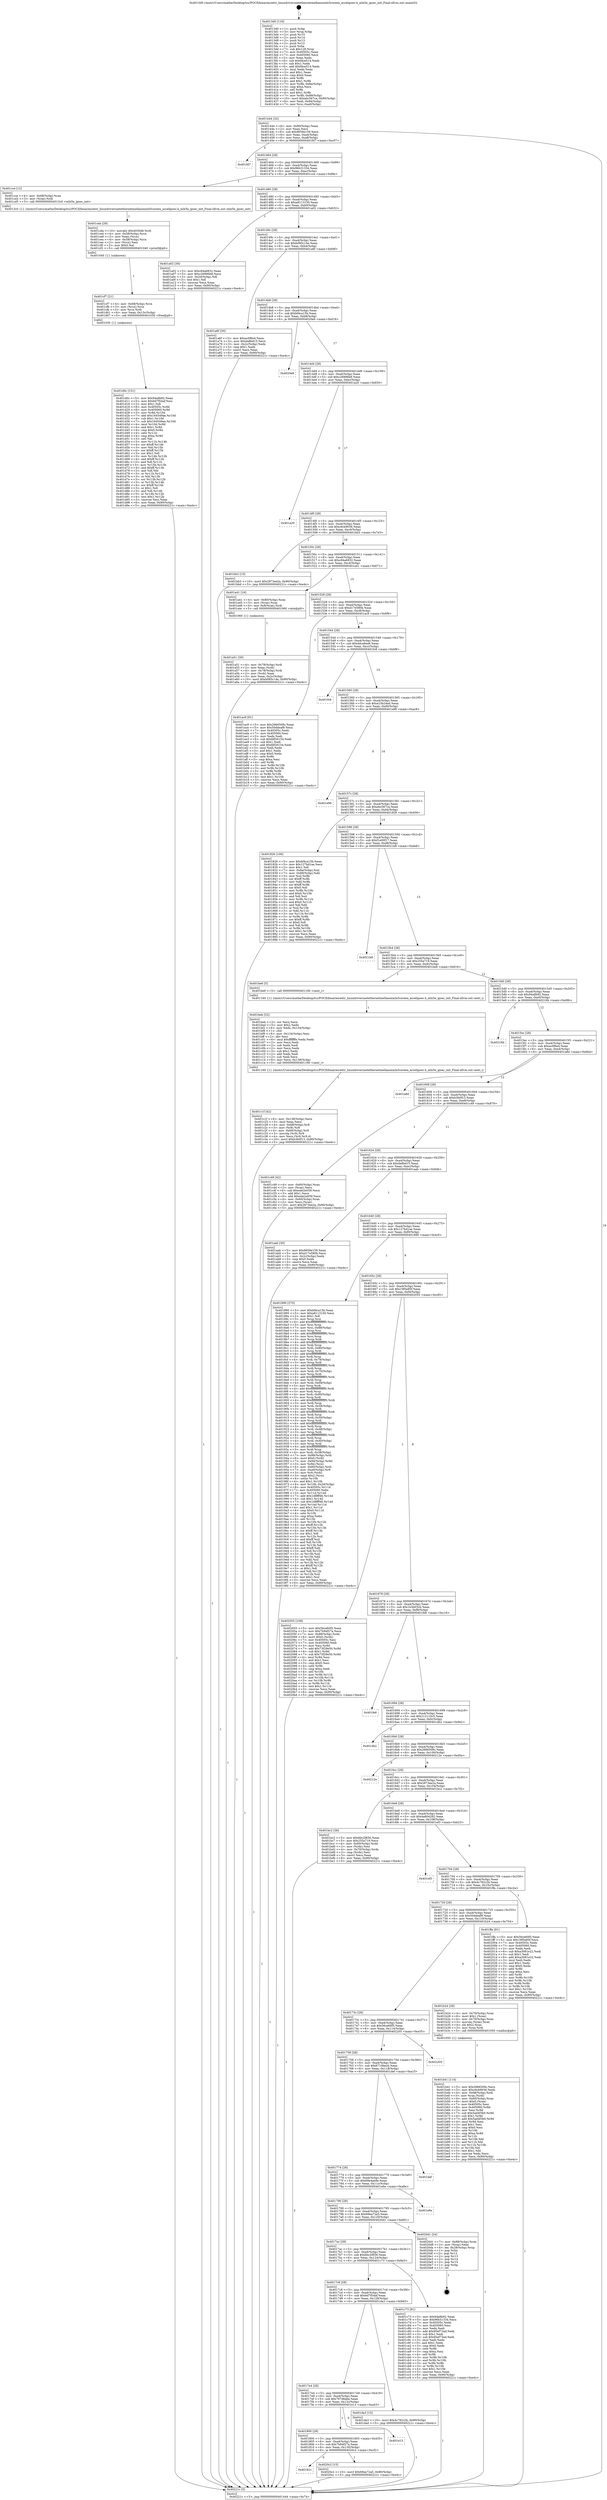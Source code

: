 digraph "0x4013d0" {
  label = "0x4013d0 (/mnt/c/Users/mathe/Desktop/tcc/POCII/binaries/extr_linuxdriversnetethernetmellanoxmlx5coreen_accelipsec.h_mlx5e_ipsec_init_Final-ollvm.out::main(0))"
  labelloc = "t"
  node[shape=record]

  Entry [label="",width=0.3,height=0.3,shape=circle,fillcolor=black,style=filled]
  "0x401444" [label="{
     0x401444 [32]\l
     | [instrs]\l
     &nbsp;&nbsp;0x401444 \<+6\>: mov -0x90(%rbp),%eax\l
     &nbsp;&nbsp;0x40144a \<+2\>: mov %eax,%ecx\l
     &nbsp;&nbsp;0x40144c \<+6\>: sub $0x9658e159,%ecx\l
     &nbsp;&nbsp;0x401452 \<+6\>: mov %eax,-0xa4(%rbp)\l
     &nbsp;&nbsp;0x401458 \<+6\>: mov %ecx,-0xa8(%rbp)\l
     &nbsp;&nbsp;0x40145e \<+6\>: je 0000000000401fd7 \<main+0xc07\>\l
  }"]
  "0x401fd7" [label="{
     0x401fd7\l
  }", style=dashed]
  "0x401464" [label="{
     0x401464 [28]\l
     | [instrs]\l
     &nbsp;&nbsp;0x401464 \<+5\>: jmp 0000000000401469 \<main+0x99\>\l
     &nbsp;&nbsp;0x401469 \<+6\>: mov -0xa4(%rbp),%eax\l
     &nbsp;&nbsp;0x40146f \<+5\>: sub $0x96b31334,%eax\l
     &nbsp;&nbsp;0x401474 \<+6\>: mov %eax,-0xac(%rbp)\l
     &nbsp;&nbsp;0x40147a \<+6\>: je 0000000000401cce \<main+0x8fe\>\l
  }"]
  Exit [label="",width=0.3,height=0.3,shape=circle,fillcolor=black,style=filled,peripheries=2]
  "0x401cce" [label="{
     0x401cce [12]\l
     | [instrs]\l
     &nbsp;&nbsp;0x401cce \<+4\>: mov -0x68(%rbp),%rax\l
     &nbsp;&nbsp;0x401cd2 \<+3\>: mov (%rax),%rdi\l
     &nbsp;&nbsp;0x401cd5 \<+5\>: call 00000000004013c0 \<mlx5e_ipsec_init\>\l
     | [calls]\l
     &nbsp;&nbsp;0x4013c0 \{1\} (/mnt/c/Users/mathe/Desktop/tcc/POCII/binaries/extr_linuxdriversnetethernetmellanoxmlx5coreen_accelipsec.h_mlx5e_ipsec_init_Final-ollvm.out::mlx5e_ipsec_init)\l
  }"]
  "0x401480" [label="{
     0x401480 [28]\l
     | [instrs]\l
     &nbsp;&nbsp;0x401480 \<+5\>: jmp 0000000000401485 \<main+0xb5\>\l
     &nbsp;&nbsp;0x401485 \<+6\>: mov -0xa4(%rbp),%eax\l
     &nbsp;&nbsp;0x40148b \<+5\>: sub $0xa8113150,%eax\l
     &nbsp;&nbsp;0x401490 \<+6\>: mov %eax,-0xb0(%rbp)\l
     &nbsp;&nbsp;0x401496 \<+6\>: je 0000000000401a02 \<main+0x632\>\l
  }"]
  "0x40181c" [label="{
     0x40181c\l
  }", style=dashed]
  "0x401a02" [label="{
     0x401a02 [30]\l
     | [instrs]\l
     &nbsp;&nbsp;0x401a02 \<+5\>: mov $0xc84a6832,%eax\l
     &nbsp;&nbsp;0x401a07 \<+5\>: mov $0xc26896b8,%ecx\l
     &nbsp;&nbsp;0x401a0c \<+3\>: mov -0x2d(%rbp),%dl\l
     &nbsp;&nbsp;0x401a0f \<+3\>: test $0x1,%dl\l
     &nbsp;&nbsp;0x401a12 \<+3\>: cmovne %ecx,%eax\l
     &nbsp;&nbsp;0x401a15 \<+6\>: mov %eax,-0x90(%rbp)\l
     &nbsp;&nbsp;0x401a1b \<+5\>: jmp 000000000040221c \<main+0xe4c\>\l
  }"]
  "0x40149c" [label="{
     0x40149c [28]\l
     | [instrs]\l
     &nbsp;&nbsp;0x40149c \<+5\>: jmp 00000000004014a1 \<main+0xd1\>\l
     &nbsp;&nbsp;0x4014a1 \<+6\>: mov -0xa4(%rbp),%eax\l
     &nbsp;&nbsp;0x4014a7 \<+5\>: sub $0xb085c14e,%eax\l
     &nbsp;&nbsp;0x4014ac \<+6\>: mov %eax,-0xb4(%rbp)\l
     &nbsp;&nbsp;0x4014b2 \<+6\>: je 0000000000401a6f \<main+0x69f\>\l
  }"]
  "0x4020c2" [label="{
     0x4020c2 [15]\l
     | [instrs]\l
     &nbsp;&nbsp;0x4020c2 \<+10\>: movl $0x69ea72a5,-0x90(%rbp)\l
     &nbsp;&nbsp;0x4020cc \<+5\>: jmp 000000000040221c \<main+0xe4c\>\l
  }"]
  "0x401a6f" [label="{
     0x401a6f [30]\l
     | [instrs]\l
     &nbsp;&nbsp;0x401a6f \<+5\>: mov $0xac0f6e4,%eax\l
     &nbsp;&nbsp;0x401a74 \<+5\>: mov $0xda8bd15,%ecx\l
     &nbsp;&nbsp;0x401a79 \<+3\>: mov -0x2c(%rbp),%edx\l
     &nbsp;&nbsp;0x401a7c \<+3\>: cmp $0x1,%edx\l
     &nbsp;&nbsp;0x401a7f \<+3\>: cmovl %ecx,%eax\l
     &nbsp;&nbsp;0x401a82 \<+6\>: mov %eax,-0x90(%rbp)\l
     &nbsp;&nbsp;0x401a88 \<+5\>: jmp 000000000040221c \<main+0xe4c\>\l
  }"]
  "0x4014b8" [label="{
     0x4014b8 [28]\l
     | [instrs]\l
     &nbsp;&nbsp;0x4014b8 \<+5\>: jmp 00000000004014bd \<main+0xed\>\l
     &nbsp;&nbsp;0x4014bd \<+6\>: mov -0xa4(%rbp),%eax\l
     &nbsp;&nbsp;0x4014c3 \<+5\>: sub $0xbf4ca15b,%eax\l
     &nbsp;&nbsp;0x4014c8 \<+6\>: mov %eax,-0xb8(%rbp)\l
     &nbsp;&nbsp;0x4014ce \<+6\>: je 00000000004020e9 \<main+0xd19\>\l
  }"]
  "0x401800" [label="{
     0x401800 [28]\l
     | [instrs]\l
     &nbsp;&nbsp;0x401800 \<+5\>: jmp 0000000000401805 \<main+0x435\>\l
     &nbsp;&nbsp;0x401805 \<+6\>: mov -0xa4(%rbp),%eax\l
     &nbsp;&nbsp;0x40180b \<+5\>: sub $0x7b94f27a,%eax\l
     &nbsp;&nbsp;0x401810 \<+6\>: mov %eax,-0x130(%rbp)\l
     &nbsp;&nbsp;0x401816 \<+6\>: je 00000000004020c2 \<main+0xcf2\>\l
  }"]
  "0x4020e9" [label="{
     0x4020e9\l
  }", style=dashed]
  "0x4014d4" [label="{
     0x4014d4 [28]\l
     | [instrs]\l
     &nbsp;&nbsp;0x4014d4 \<+5\>: jmp 00000000004014d9 \<main+0x109\>\l
     &nbsp;&nbsp;0x4014d9 \<+6\>: mov -0xa4(%rbp),%eax\l
     &nbsp;&nbsp;0x4014df \<+5\>: sub $0xc26896b8,%eax\l
     &nbsp;&nbsp;0x4014e4 \<+6\>: mov %eax,-0xbc(%rbp)\l
     &nbsp;&nbsp;0x4014ea \<+6\>: je 0000000000401a20 \<main+0x650\>\l
  }"]
  "0x401e13" [label="{
     0x401e13\l
  }", style=dashed]
  "0x401a20" [label="{
     0x401a20\l
  }", style=dashed]
  "0x4014f0" [label="{
     0x4014f0 [28]\l
     | [instrs]\l
     &nbsp;&nbsp;0x4014f0 \<+5\>: jmp 00000000004014f5 \<main+0x125\>\l
     &nbsp;&nbsp;0x4014f5 \<+6\>: mov -0xa4(%rbp),%eax\l
     &nbsp;&nbsp;0x4014fb \<+5\>: sub $0xc6cb9036,%eax\l
     &nbsp;&nbsp;0x401500 \<+6\>: mov %eax,-0xc0(%rbp)\l
     &nbsp;&nbsp;0x401506 \<+6\>: je 0000000000401bb3 \<main+0x7e3\>\l
  }"]
  "0x4017e4" [label="{
     0x4017e4 [28]\l
     | [instrs]\l
     &nbsp;&nbsp;0x4017e4 \<+5\>: jmp 00000000004017e9 \<main+0x419\>\l
     &nbsp;&nbsp;0x4017e9 \<+6\>: mov -0xa4(%rbp),%eax\l
     &nbsp;&nbsp;0x4017ef \<+5\>: sub $0x797d6abe,%eax\l
     &nbsp;&nbsp;0x4017f4 \<+6\>: mov %eax,-0x12c(%rbp)\l
     &nbsp;&nbsp;0x4017fa \<+6\>: je 0000000000401e13 \<main+0xa43\>\l
  }"]
  "0x401bb3" [label="{
     0x401bb3 [15]\l
     | [instrs]\l
     &nbsp;&nbsp;0x401bb3 \<+10\>: movl $0x2873ee2a,-0x90(%rbp)\l
     &nbsp;&nbsp;0x401bbd \<+5\>: jmp 000000000040221c \<main+0xe4c\>\l
  }"]
  "0x40150c" [label="{
     0x40150c [28]\l
     | [instrs]\l
     &nbsp;&nbsp;0x40150c \<+5\>: jmp 0000000000401511 \<main+0x141\>\l
     &nbsp;&nbsp;0x401511 \<+6\>: mov -0xa4(%rbp),%eax\l
     &nbsp;&nbsp;0x401517 \<+5\>: sub $0xc84a6832,%eax\l
     &nbsp;&nbsp;0x40151c \<+6\>: mov %eax,-0xc4(%rbp)\l
     &nbsp;&nbsp;0x401522 \<+6\>: je 0000000000401a41 \<main+0x671\>\l
  }"]
  "0x401da3" [label="{
     0x401da3 [15]\l
     | [instrs]\l
     &nbsp;&nbsp;0x401da3 \<+10\>: movl $0x4c782c2b,-0x90(%rbp)\l
     &nbsp;&nbsp;0x401dad \<+5\>: jmp 000000000040221c \<main+0xe4c\>\l
  }"]
  "0x401a41" [label="{
     0x401a41 [16]\l
     | [instrs]\l
     &nbsp;&nbsp;0x401a41 \<+4\>: mov -0x80(%rbp),%rax\l
     &nbsp;&nbsp;0x401a45 \<+3\>: mov (%rax),%rax\l
     &nbsp;&nbsp;0x401a48 \<+4\>: mov 0x8(%rax),%rdi\l
     &nbsp;&nbsp;0x401a4c \<+5\>: call 0000000000401060 \<atoi@plt\>\l
     | [calls]\l
     &nbsp;&nbsp;0x401060 \{1\} (unknown)\l
  }"]
  "0x401528" [label="{
     0x401528 [28]\l
     | [instrs]\l
     &nbsp;&nbsp;0x401528 \<+5\>: jmp 000000000040152d \<main+0x15d\>\l
     &nbsp;&nbsp;0x40152d \<+6\>: mov -0xa4(%rbp),%eax\l
     &nbsp;&nbsp;0x401533 \<+5\>: sub $0xd17e580b,%eax\l
     &nbsp;&nbsp;0x401538 \<+6\>: mov %eax,-0xc8(%rbp)\l
     &nbsp;&nbsp;0x40153e \<+6\>: je 0000000000401ac9 \<main+0x6f9\>\l
  }"]
  "0x401d0c" [label="{
     0x401d0c [151]\l
     | [instrs]\l
     &nbsp;&nbsp;0x401d0c \<+5\>: mov $0x94a8b92,%eax\l
     &nbsp;&nbsp;0x401d11 \<+5\>: mov $0x6d7f54af,%esi\l
     &nbsp;&nbsp;0x401d16 \<+2\>: mov $0x1,%dl\l
     &nbsp;&nbsp;0x401d18 \<+8\>: mov 0x40505c,%r8d\l
     &nbsp;&nbsp;0x401d20 \<+8\>: mov 0x405060,%r9d\l
     &nbsp;&nbsp;0x401d28 \<+3\>: mov %r8d,%r10d\l
     &nbsp;&nbsp;0x401d2b \<+7\>: add $0x164549ae,%r10d\l
     &nbsp;&nbsp;0x401d32 \<+4\>: sub $0x1,%r10d\l
     &nbsp;&nbsp;0x401d36 \<+7\>: sub $0x164549ae,%r10d\l
     &nbsp;&nbsp;0x401d3d \<+4\>: imul %r10d,%r8d\l
     &nbsp;&nbsp;0x401d41 \<+4\>: and $0x1,%r8d\l
     &nbsp;&nbsp;0x401d45 \<+4\>: cmp $0x0,%r8d\l
     &nbsp;&nbsp;0x401d49 \<+4\>: sete %r11b\l
     &nbsp;&nbsp;0x401d4d \<+4\>: cmp $0xa,%r9d\l
     &nbsp;&nbsp;0x401d51 \<+3\>: setl %bl\l
     &nbsp;&nbsp;0x401d54 \<+3\>: mov %r11b,%r14b\l
     &nbsp;&nbsp;0x401d57 \<+4\>: xor $0xff,%r14b\l
     &nbsp;&nbsp;0x401d5b \<+3\>: mov %bl,%r15b\l
     &nbsp;&nbsp;0x401d5e \<+4\>: xor $0xff,%r15b\l
     &nbsp;&nbsp;0x401d62 \<+3\>: xor $0x1,%dl\l
     &nbsp;&nbsp;0x401d65 \<+3\>: mov %r14b,%r12b\l
     &nbsp;&nbsp;0x401d68 \<+4\>: and $0xff,%r12b\l
     &nbsp;&nbsp;0x401d6c \<+3\>: and %dl,%r11b\l
     &nbsp;&nbsp;0x401d6f \<+3\>: mov %r15b,%r13b\l
     &nbsp;&nbsp;0x401d72 \<+4\>: and $0xff,%r13b\l
     &nbsp;&nbsp;0x401d76 \<+2\>: and %dl,%bl\l
     &nbsp;&nbsp;0x401d78 \<+3\>: or %r11b,%r12b\l
     &nbsp;&nbsp;0x401d7b \<+3\>: or %bl,%r13b\l
     &nbsp;&nbsp;0x401d7e \<+3\>: xor %r13b,%r12b\l
     &nbsp;&nbsp;0x401d81 \<+3\>: or %r15b,%r14b\l
     &nbsp;&nbsp;0x401d84 \<+4\>: xor $0xff,%r14b\l
     &nbsp;&nbsp;0x401d88 \<+3\>: or $0x1,%dl\l
     &nbsp;&nbsp;0x401d8b \<+3\>: and %dl,%r14b\l
     &nbsp;&nbsp;0x401d8e \<+3\>: or %r14b,%r12b\l
     &nbsp;&nbsp;0x401d91 \<+4\>: test $0x1,%r12b\l
     &nbsp;&nbsp;0x401d95 \<+3\>: cmovne %esi,%eax\l
     &nbsp;&nbsp;0x401d98 \<+6\>: mov %eax,-0x90(%rbp)\l
     &nbsp;&nbsp;0x401d9e \<+5\>: jmp 000000000040221c \<main+0xe4c\>\l
  }"]
  "0x401ac9" [label="{
     0x401ac9 [91]\l
     | [instrs]\l
     &nbsp;&nbsp;0x401ac9 \<+5\>: mov $0x2666509c,%eax\l
     &nbsp;&nbsp;0x401ace \<+5\>: mov $0x50ddeaf9,%ecx\l
     &nbsp;&nbsp;0x401ad3 \<+7\>: mov 0x40505c,%edx\l
     &nbsp;&nbsp;0x401ada \<+7\>: mov 0x405060,%esi\l
     &nbsp;&nbsp;0x401ae1 \<+2\>: mov %edx,%edi\l
     &nbsp;&nbsp;0x401ae3 \<+6\>: sub $0xfdf26154,%edi\l
     &nbsp;&nbsp;0x401ae9 \<+3\>: sub $0x1,%edi\l
     &nbsp;&nbsp;0x401aec \<+6\>: add $0xfdf26154,%edi\l
     &nbsp;&nbsp;0x401af2 \<+3\>: imul %edi,%edx\l
     &nbsp;&nbsp;0x401af5 \<+3\>: and $0x1,%edx\l
     &nbsp;&nbsp;0x401af8 \<+3\>: cmp $0x0,%edx\l
     &nbsp;&nbsp;0x401afb \<+4\>: sete %r8b\l
     &nbsp;&nbsp;0x401aff \<+3\>: cmp $0xa,%esi\l
     &nbsp;&nbsp;0x401b02 \<+4\>: setl %r9b\l
     &nbsp;&nbsp;0x401b06 \<+3\>: mov %r8b,%r10b\l
     &nbsp;&nbsp;0x401b09 \<+3\>: and %r9b,%r10b\l
     &nbsp;&nbsp;0x401b0c \<+3\>: xor %r9b,%r8b\l
     &nbsp;&nbsp;0x401b0f \<+3\>: or %r8b,%r10b\l
     &nbsp;&nbsp;0x401b12 \<+4\>: test $0x1,%r10b\l
     &nbsp;&nbsp;0x401b16 \<+3\>: cmovne %ecx,%eax\l
     &nbsp;&nbsp;0x401b19 \<+6\>: mov %eax,-0x90(%rbp)\l
     &nbsp;&nbsp;0x401b1f \<+5\>: jmp 000000000040221c \<main+0xe4c\>\l
  }"]
  "0x401544" [label="{
     0x401544 [28]\l
     | [instrs]\l
     &nbsp;&nbsp;0x401544 \<+5\>: jmp 0000000000401549 \<main+0x179\>\l
     &nbsp;&nbsp;0x401549 \<+6\>: mov -0xa4(%rbp),%eax\l
     &nbsp;&nbsp;0x40154f \<+5\>: sub $0xddca6ea6,%eax\l
     &nbsp;&nbsp;0x401554 \<+6\>: mov %eax,-0xcc(%rbp)\l
     &nbsp;&nbsp;0x40155a \<+6\>: je 0000000000401fc8 \<main+0xbf8\>\l
  }"]
  "0x401cf7" [label="{
     0x401cf7 [21]\l
     | [instrs]\l
     &nbsp;&nbsp;0x401cf7 \<+4\>: mov -0x68(%rbp),%rcx\l
     &nbsp;&nbsp;0x401cfb \<+3\>: mov (%rcx),%rcx\l
     &nbsp;&nbsp;0x401cfe \<+3\>: mov %rcx,%rdi\l
     &nbsp;&nbsp;0x401d01 \<+6\>: mov %eax,-0x13c(%rbp)\l
     &nbsp;&nbsp;0x401d07 \<+5\>: call 0000000000401030 \<free@plt\>\l
     | [calls]\l
     &nbsp;&nbsp;0x401030 \{1\} (unknown)\l
  }"]
  "0x401fc8" [label="{
     0x401fc8\l
  }", style=dashed]
  "0x401560" [label="{
     0x401560 [28]\l
     | [instrs]\l
     &nbsp;&nbsp;0x401560 \<+5\>: jmp 0000000000401565 \<main+0x195\>\l
     &nbsp;&nbsp;0x401565 \<+6\>: mov -0xa4(%rbp),%eax\l
     &nbsp;&nbsp;0x40156b \<+5\>: sub $0xe23b24ed,%eax\l
     &nbsp;&nbsp;0x401570 \<+6\>: mov %eax,-0xd0(%rbp)\l
     &nbsp;&nbsp;0x401576 \<+6\>: je 0000000000401e98 \<main+0xac8\>\l
  }"]
  "0x401cda" [label="{
     0x401cda [29]\l
     | [instrs]\l
     &nbsp;&nbsp;0x401cda \<+10\>: movabs $0x4030d6,%rdi\l
     &nbsp;&nbsp;0x401ce4 \<+4\>: mov -0x58(%rbp),%rcx\l
     &nbsp;&nbsp;0x401ce8 \<+2\>: mov %eax,(%rcx)\l
     &nbsp;&nbsp;0x401cea \<+4\>: mov -0x58(%rbp),%rcx\l
     &nbsp;&nbsp;0x401cee \<+2\>: mov (%rcx),%esi\l
     &nbsp;&nbsp;0x401cf0 \<+2\>: mov $0x0,%al\l
     &nbsp;&nbsp;0x401cf2 \<+5\>: call 0000000000401040 \<printf@plt\>\l
     | [calls]\l
     &nbsp;&nbsp;0x401040 \{1\} (unknown)\l
  }"]
  "0x401e98" [label="{
     0x401e98\l
  }", style=dashed]
  "0x40157c" [label="{
     0x40157c [28]\l
     | [instrs]\l
     &nbsp;&nbsp;0x40157c \<+5\>: jmp 0000000000401581 \<main+0x1b1\>\l
     &nbsp;&nbsp;0x401581 \<+6\>: mov -0xa4(%rbp),%eax\l
     &nbsp;&nbsp;0x401587 \<+5\>: sub $0xebc567ca,%eax\l
     &nbsp;&nbsp;0x40158c \<+6\>: mov %eax,-0xd4(%rbp)\l
     &nbsp;&nbsp;0x401592 \<+6\>: je 0000000000401826 \<main+0x456\>\l
  }"]
  "0x4017c8" [label="{
     0x4017c8 [28]\l
     | [instrs]\l
     &nbsp;&nbsp;0x4017c8 \<+5\>: jmp 00000000004017cd \<main+0x3fd\>\l
     &nbsp;&nbsp;0x4017cd \<+6\>: mov -0xa4(%rbp),%eax\l
     &nbsp;&nbsp;0x4017d3 \<+5\>: sub $0x6d7f54af,%eax\l
     &nbsp;&nbsp;0x4017d8 \<+6\>: mov %eax,-0x128(%rbp)\l
     &nbsp;&nbsp;0x4017de \<+6\>: je 0000000000401da3 \<main+0x9d3\>\l
  }"]
  "0x401826" [label="{
     0x401826 [106]\l
     | [instrs]\l
     &nbsp;&nbsp;0x401826 \<+5\>: mov $0xbf4ca15b,%eax\l
     &nbsp;&nbsp;0x40182b \<+5\>: mov $0x127bd1ae,%ecx\l
     &nbsp;&nbsp;0x401830 \<+2\>: mov $0x1,%dl\l
     &nbsp;&nbsp;0x401832 \<+7\>: mov -0x8a(%rbp),%sil\l
     &nbsp;&nbsp;0x401839 \<+7\>: mov -0x89(%rbp),%dil\l
     &nbsp;&nbsp;0x401840 \<+3\>: mov %sil,%r8b\l
     &nbsp;&nbsp;0x401843 \<+4\>: xor $0xff,%r8b\l
     &nbsp;&nbsp;0x401847 \<+3\>: mov %dil,%r9b\l
     &nbsp;&nbsp;0x40184a \<+4\>: xor $0xff,%r9b\l
     &nbsp;&nbsp;0x40184e \<+3\>: xor $0x0,%dl\l
     &nbsp;&nbsp;0x401851 \<+3\>: mov %r8b,%r10b\l
     &nbsp;&nbsp;0x401854 \<+4\>: and $0x0,%r10b\l
     &nbsp;&nbsp;0x401858 \<+3\>: and %dl,%sil\l
     &nbsp;&nbsp;0x40185b \<+3\>: mov %r9b,%r11b\l
     &nbsp;&nbsp;0x40185e \<+4\>: and $0x0,%r11b\l
     &nbsp;&nbsp;0x401862 \<+3\>: and %dl,%dil\l
     &nbsp;&nbsp;0x401865 \<+3\>: or %sil,%r10b\l
     &nbsp;&nbsp;0x401868 \<+3\>: or %dil,%r11b\l
     &nbsp;&nbsp;0x40186b \<+3\>: xor %r11b,%r10b\l
     &nbsp;&nbsp;0x40186e \<+3\>: or %r9b,%r8b\l
     &nbsp;&nbsp;0x401871 \<+4\>: xor $0xff,%r8b\l
     &nbsp;&nbsp;0x401875 \<+3\>: or $0x0,%dl\l
     &nbsp;&nbsp;0x401878 \<+3\>: and %dl,%r8b\l
     &nbsp;&nbsp;0x40187b \<+3\>: or %r8b,%r10b\l
     &nbsp;&nbsp;0x40187e \<+4\>: test $0x1,%r10b\l
     &nbsp;&nbsp;0x401882 \<+3\>: cmovne %ecx,%eax\l
     &nbsp;&nbsp;0x401885 \<+6\>: mov %eax,-0x90(%rbp)\l
     &nbsp;&nbsp;0x40188b \<+5\>: jmp 000000000040221c \<main+0xe4c\>\l
  }"]
  "0x401598" [label="{
     0x401598 [28]\l
     | [instrs]\l
     &nbsp;&nbsp;0x401598 \<+5\>: jmp 000000000040159d \<main+0x1cd\>\l
     &nbsp;&nbsp;0x40159d \<+6\>: mov -0xa4(%rbp),%eax\l
     &nbsp;&nbsp;0x4015a3 \<+5\>: sub $0xf1e00f17,%eax\l
     &nbsp;&nbsp;0x4015a8 \<+6\>: mov %eax,-0xd8(%rbp)\l
     &nbsp;&nbsp;0x4015ae \<+6\>: je 00000000004021b8 \<main+0xde8\>\l
  }"]
  "0x40221c" [label="{
     0x40221c [5]\l
     | [instrs]\l
     &nbsp;&nbsp;0x40221c \<+5\>: jmp 0000000000401444 \<main+0x74\>\l
  }"]
  "0x4013d0" [label="{
     0x4013d0 [116]\l
     | [instrs]\l
     &nbsp;&nbsp;0x4013d0 \<+1\>: push %rbp\l
     &nbsp;&nbsp;0x4013d1 \<+3\>: mov %rsp,%rbp\l
     &nbsp;&nbsp;0x4013d4 \<+2\>: push %r15\l
     &nbsp;&nbsp;0x4013d6 \<+2\>: push %r14\l
     &nbsp;&nbsp;0x4013d8 \<+2\>: push %r13\l
     &nbsp;&nbsp;0x4013da \<+2\>: push %r12\l
     &nbsp;&nbsp;0x4013dc \<+1\>: push %rbx\l
     &nbsp;&nbsp;0x4013dd \<+7\>: sub $0x128,%rsp\l
     &nbsp;&nbsp;0x4013e4 \<+7\>: mov 0x40505c,%eax\l
     &nbsp;&nbsp;0x4013eb \<+7\>: mov 0x405060,%ecx\l
     &nbsp;&nbsp;0x4013f2 \<+2\>: mov %eax,%edx\l
     &nbsp;&nbsp;0x4013f4 \<+6\>: sub $0xfdce514,%edx\l
     &nbsp;&nbsp;0x4013fa \<+3\>: sub $0x1,%edx\l
     &nbsp;&nbsp;0x4013fd \<+6\>: add $0xfdce514,%edx\l
     &nbsp;&nbsp;0x401403 \<+3\>: imul %edx,%eax\l
     &nbsp;&nbsp;0x401406 \<+3\>: and $0x1,%eax\l
     &nbsp;&nbsp;0x401409 \<+3\>: cmp $0x0,%eax\l
     &nbsp;&nbsp;0x40140c \<+4\>: sete %r8b\l
     &nbsp;&nbsp;0x401410 \<+4\>: and $0x1,%r8b\l
     &nbsp;&nbsp;0x401414 \<+7\>: mov %r8b,-0x8a(%rbp)\l
     &nbsp;&nbsp;0x40141b \<+3\>: cmp $0xa,%ecx\l
     &nbsp;&nbsp;0x40141e \<+4\>: setl %r8b\l
     &nbsp;&nbsp;0x401422 \<+4\>: and $0x1,%r8b\l
     &nbsp;&nbsp;0x401426 \<+7\>: mov %r8b,-0x89(%rbp)\l
     &nbsp;&nbsp;0x40142d \<+10\>: movl $0xebc567ca,-0x90(%rbp)\l
     &nbsp;&nbsp;0x401437 \<+6\>: mov %edi,-0x94(%rbp)\l
     &nbsp;&nbsp;0x40143d \<+7\>: mov %rsi,-0xa0(%rbp)\l
  }"]
  "0x401c73" [label="{
     0x401c73 [91]\l
     | [instrs]\l
     &nbsp;&nbsp;0x401c73 \<+5\>: mov $0x94a8b92,%eax\l
     &nbsp;&nbsp;0x401c78 \<+5\>: mov $0x96b31334,%ecx\l
     &nbsp;&nbsp;0x401c7d \<+7\>: mov 0x40505c,%edx\l
     &nbsp;&nbsp;0x401c84 \<+7\>: mov 0x405060,%esi\l
     &nbsp;&nbsp;0x401c8b \<+2\>: mov %edx,%edi\l
     &nbsp;&nbsp;0x401c8d \<+6\>: add $0x95ef73ad,%edi\l
     &nbsp;&nbsp;0x401c93 \<+3\>: sub $0x1,%edi\l
     &nbsp;&nbsp;0x401c96 \<+6\>: sub $0x95ef73ad,%edi\l
     &nbsp;&nbsp;0x401c9c \<+3\>: imul %edi,%edx\l
     &nbsp;&nbsp;0x401c9f \<+3\>: and $0x1,%edx\l
     &nbsp;&nbsp;0x401ca2 \<+3\>: cmp $0x0,%edx\l
     &nbsp;&nbsp;0x401ca5 \<+4\>: sete %r8b\l
     &nbsp;&nbsp;0x401ca9 \<+3\>: cmp $0xa,%esi\l
     &nbsp;&nbsp;0x401cac \<+4\>: setl %r9b\l
     &nbsp;&nbsp;0x401cb0 \<+3\>: mov %r8b,%r10b\l
     &nbsp;&nbsp;0x401cb3 \<+3\>: and %r9b,%r10b\l
     &nbsp;&nbsp;0x401cb6 \<+3\>: xor %r9b,%r8b\l
     &nbsp;&nbsp;0x401cb9 \<+3\>: or %r8b,%r10b\l
     &nbsp;&nbsp;0x401cbc \<+4\>: test $0x1,%r10b\l
     &nbsp;&nbsp;0x401cc0 \<+3\>: cmovne %ecx,%eax\l
     &nbsp;&nbsp;0x401cc3 \<+6\>: mov %eax,-0x90(%rbp)\l
     &nbsp;&nbsp;0x401cc9 \<+5\>: jmp 000000000040221c \<main+0xe4c\>\l
  }"]
  "0x4021b8" [label="{
     0x4021b8\l
  }", style=dashed]
  "0x4015b4" [label="{
     0x4015b4 [28]\l
     | [instrs]\l
     &nbsp;&nbsp;0x4015b4 \<+5\>: jmp 00000000004015b9 \<main+0x1e9\>\l
     &nbsp;&nbsp;0x4015b9 \<+6\>: mov -0xa4(%rbp),%eax\l
     &nbsp;&nbsp;0x4015bf \<+5\>: sub $0x255a719,%eax\l
     &nbsp;&nbsp;0x4015c4 \<+6\>: mov %eax,-0xdc(%rbp)\l
     &nbsp;&nbsp;0x4015ca \<+6\>: je 0000000000401be6 \<main+0x816\>\l
  }"]
  "0x4017ac" [label="{
     0x4017ac [28]\l
     | [instrs]\l
     &nbsp;&nbsp;0x4017ac \<+5\>: jmp 00000000004017b1 \<main+0x3e1\>\l
     &nbsp;&nbsp;0x4017b1 \<+6\>: mov -0xa4(%rbp),%eax\l
     &nbsp;&nbsp;0x4017b7 \<+5\>: sub $0x6bc2f656,%eax\l
     &nbsp;&nbsp;0x4017bc \<+6\>: mov %eax,-0x124(%rbp)\l
     &nbsp;&nbsp;0x4017c2 \<+6\>: je 0000000000401c73 \<main+0x8a3\>\l
  }"]
  "0x401be6" [label="{
     0x401be6 [5]\l
     | [instrs]\l
     &nbsp;&nbsp;0x401be6 \<+5\>: call 0000000000401160 \<next_i\>\l
     | [calls]\l
     &nbsp;&nbsp;0x401160 \{1\} (/mnt/c/Users/mathe/Desktop/tcc/POCII/binaries/extr_linuxdriversnetethernetmellanoxmlx5coreen_accelipsec.h_mlx5e_ipsec_init_Final-ollvm.out::next_i)\l
  }"]
  "0x4015d0" [label="{
     0x4015d0 [28]\l
     | [instrs]\l
     &nbsp;&nbsp;0x4015d0 \<+5\>: jmp 00000000004015d5 \<main+0x205\>\l
     &nbsp;&nbsp;0x4015d5 \<+6\>: mov -0xa4(%rbp),%eax\l
     &nbsp;&nbsp;0x4015db \<+5\>: sub $0x94a8b92,%eax\l
     &nbsp;&nbsp;0x4015e0 \<+6\>: mov %eax,-0xe0(%rbp)\l
     &nbsp;&nbsp;0x4015e6 \<+6\>: je 000000000040216b \<main+0xd9b\>\l
  }"]
  "0x4020d1" [label="{
     0x4020d1 [24]\l
     | [instrs]\l
     &nbsp;&nbsp;0x4020d1 \<+7\>: mov -0x88(%rbp),%rax\l
     &nbsp;&nbsp;0x4020d8 \<+2\>: mov (%rax),%eax\l
     &nbsp;&nbsp;0x4020da \<+4\>: lea -0x28(%rbp),%rsp\l
     &nbsp;&nbsp;0x4020de \<+1\>: pop %rbx\l
     &nbsp;&nbsp;0x4020df \<+2\>: pop %r12\l
     &nbsp;&nbsp;0x4020e1 \<+2\>: pop %r13\l
     &nbsp;&nbsp;0x4020e3 \<+2\>: pop %r14\l
     &nbsp;&nbsp;0x4020e5 \<+2\>: pop %r15\l
     &nbsp;&nbsp;0x4020e7 \<+1\>: pop %rbp\l
     &nbsp;&nbsp;0x4020e8 \<+1\>: ret\l
  }"]
  "0x40216b" [label="{
     0x40216b\l
  }", style=dashed]
  "0x4015ec" [label="{
     0x4015ec [28]\l
     | [instrs]\l
     &nbsp;&nbsp;0x4015ec \<+5\>: jmp 00000000004015f1 \<main+0x221\>\l
     &nbsp;&nbsp;0x4015f1 \<+6\>: mov -0xa4(%rbp),%eax\l
     &nbsp;&nbsp;0x4015f7 \<+5\>: sub $0xac0f6e4,%eax\l
     &nbsp;&nbsp;0x4015fc \<+6\>: mov %eax,-0xe4(%rbp)\l
     &nbsp;&nbsp;0x401602 \<+6\>: je 0000000000401a8d \<main+0x6bd\>\l
  }"]
  "0x401790" [label="{
     0x401790 [28]\l
     | [instrs]\l
     &nbsp;&nbsp;0x401790 \<+5\>: jmp 0000000000401795 \<main+0x3c5\>\l
     &nbsp;&nbsp;0x401795 \<+6\>: mov -0xa4(%rbp),%eax\l
     &nbsp;&nbsp;0x40179b \<+5\>: sub $0x69ea72a5,%eax\l
     &nbsp;&nbsp;0x4017a0 \<+6\>: mov %eax,-0x120(%rbp)\l
     &nbsp;&nbsp;0x4017a6 \<+6\>: je 00000000004020d1 \<main+0xd01\>\l
  }"]
  "0x401a8d" [label="{
     0x401a8d\l
  }", style=dashed]
  "0x401608" [label="{
     0x401608 [28]\l
     | [instrs]\l
     &nbsp;&nbsp;0x401608 \<+5\>: jmp 000000000040160d \<main+0x23d\>\l
     &nbsp;&nbsp;0x40160d \<+6\>: mov -0xa4(%rbp),%eax\l
     &nbsp;&nbsp;0x401613 \<+5\>: sub $0xb3b0f13,%eax\l
     &nbsp;&nbsp;0x401618 \<+6\>: mov %eax,-0xe8(%rbp)\l
     &nbsp;&nbsp;0x40161e \<+6\>: je 0000000000401c49 \<main+0x879\>\l
  }"]
  "0x401e6e" [label="{
     0x401e6e\l
  }", style=dashed]
  "0x401c49" [label="{
     0x401c49 [42]\l
     | [instrs]\l
     &nbsp;&nbsp;0x401c49 \<+4\>: mov -0x60(%rbp),%rax\l
     &nbsp;&nbsp;0x401c4d \<+2\>: mov (%rax),%ecx\l
     &nbsp;&nbsp;0x401c4f \<+6\>: sub $0xede2e059,%ecx\l
     &nbsp;&nbsp;0x401c55 \<+3\>: add $0x1,%ecx\l
     &nbsp;&nbsp;0x401c58 \<+6\>: add $0xede2e059,%ecx\l
     &nbsp;&nbsp;0x401c5e \<+4\>: mov -0x60(%rbp),%rax\l
     &nbsp;&nbsp;0x401c62 \<+2\>: mov %ecx,(%rax)\l
     &nbsp;&nbsp;0x401c64 \<+10\>: movl $0x2873ee2a,-0x90(%rbp)\l
     &nbsp;&nbsp;0x401c6e \<+5\>: jmp 000000000040221c \<main+0xe4c\>\l
  }"]
  "0x401624" [label="{
     0x401624 [28]\l
     | [instrs]\l
     &nbsp;&nbsp;0x401624 \<+5\>: jmp 0000000000401629 \<main+0x259\>\l
     &nbsp;&nbsp;0x401629 \<+6\>: mov -0xa4(%rbp),%eax\l
     &nbsp;&nbsp;0x40162f \<+5\>: sub $0xda8bd15,%eax\l
     &nbsp;&nbsp;0x401634 \<+6\>: mov %eax,-0xec(%rbp)\l
     &nbsp;&nbsp;0x40163a \<+6\>: je 0000000000401aab \<main+0x6db\>\l
  }"]
  "0x401774" [label="{
     0x401774 [28]\l
     | [instrs]\l
     &nbsp;&nbsp;0x401774 \<+5\>: jmp 0000000000401779 \<main+0x3a9\>\l
     &nbsp;&nbsp;0x401779 \<+6\>: mov -0xa4(%rbp),%eax\l
     &nbsp;&nbsp;0x40177f \<+5\>: sub $0x69e4ae9e,%eax\l
     &nbsp;&nbsp;0x401784 \<+6\>: mov %eax,-0x11c(%rbp)\l
     &nbsp;&nbsp;0x40178a \<+6\>: je 0000000000401e6e \<main+0xa9e\>\l
  }"]
  "0x401aab" [label="{
     0x401aab [30]\l
     | [instrs]\l
     &nbsp;&nbsp;0x401aab \<+5\>: mov $0x9658e159,%eax\l
     &nbsp;&nbsp;0x401ab0 \<+5\>: mov $0xd17e580b,%ecx\l
     &nbsp;&nbsp;0x401ab5 \<+3\>: mov -0x2c(%rbp),%edx\l
     &nbsp;&nbsp;0x401ab8 \<+3\>: cmp $0x0,%edx\l
     &nbsp;&nbsp;0x401abb \<+3\>: cmove %ecx,%eax\l
     &nbsp;&nbsp;0x401abe \<+6\>: mov %eax,-0x90(%rbp)\l
     &nbsp;&nbsp;0x401ac4 \<+5\>: jmp 000000000040221c \<main+0xe4c\>\l
  }"]
  "0x401640" [label="{
     0x401640 [28]\l
     | [instrs]\l
     &nbsp;&nbsp;0x401640 \<+5\>: jmp 0000000000401645 \<main+0x275\>\l
     &nbsp;&nbsp;0x401645 \<+6\>: mov -0xa4(%rbp),%eax\l
     &nbsp;&nbsp;0x40164b \<+5\>: sub $0x127bd1ae,%eax\l
     &nbsp;&nbsp;0x401650 \<+6\>: mov %eax,-0xf0(%rbp)\l
     &nbsp;&nbsp;0x401656 \<+6\>: je 0000000000401890 \<main+0x4c0\>\l
  }"]
  "0x401def" [label="{
     0x401def\l
  }", style=dashed]
  "0x401890" [label="{
     0x401890 [370]\l
     | [instrs]\l
     &nbsp;&nbsp;0x401890 \<+5\>: mov $0xbf4ca15b,%eax\l
     &nbsp;&nbsp;0x401895 \<+5\>: mov $0xa8113150,%ecx\l
     &nbsp;&nbsp;0x40189a \<+2\>: mov $0x1,%dl\l
     &nbsp;&nbsp;0x40189c \<+3\>: mov %rsp,%rsi\l
     &nbsp;&nbsp;0x40189f \<+4\>: add $0xfffffffffffffff0,%rsi\l
     &nbsp;&nbsp;0x4018a3 \<+3\>: mov %rsi,%rsp\l
     &nbsp;&nbsp;0x4018a6 \<+7\>: mov %rsi,-0x88(%rbp)\l
     &nbsp;&nbsp;0x4018ad \<+3\>: mov %rsp,%rsi\l
     &nbsp;&nbsp;0x4018b0 \<+4\>: add $0xfffffffffffffff0,%rsi\l
     &nbsp;&nbsp;0x4018b4 \<+3\>: mov %rsi,%rsp\l
     &nbsp;&nbsp;0x4018b7 \<+3\>: mov %rsp,%rdi\l
     &nbsp;&nbsp;0x4018ba \<+4\>: add $0xfffffffffffffff0,%rdi\l
     &nbsp;&nbsp;0x4018be \<+3\>: mov %rdi,%rsp\l
     &nbsp;&nbsp;0x4018c1 \<+4\>: mov %rdi,-0x80(%rbp)\l
     &nbsp;&nbsp;0x4018c5 \<+3\>: mov %rsp,%rdi\l
     &nbsp;&nbsp;0x4018c8 \<+4\>: add $0xfffffffffffffff0,%rdi\l
     &nbsp;&nbsp;0x4018cc \<+3\>: mov %rdi,%rsp\l
     &nbsp;&nbsp;0x4018cf \<+4\>: mov %rdi,-0x78(%rbp)\l
     &nbsp;&nbsp;0x4018d3 \<+3\>: mov %rsp,%rdi\l
     &nbsp;&nbsp;0x4018d6 \<+4\>: add $0xfffffffffffffff0,%rdi\l
     &nbsp;&nbsp;0x4018da \<+3\>: mov %rdi,%rsp\l
     &nbsp;&nbsp;0x4018dd \<+4\>: mov %rdi,-0x70(%rbp)\l
     &nbsp;&nbsp;0x4018e1 \<+3\>: mov %rsp,%rdi\l
     &nbsp;&nbsp;0x4018e4 \<+4\>: add $0xfffffffffffffff0,%rdi\l
     &nbsp;&nbsp;0x4018e8 \<+3\>: mov %rdi,%rsp\l
     &nbsp;&nbsp;0x4018eb \<+4\>: mov %rdi,-0x68(%rbp)\l
     &nbsp;&nbsp;0x4018ef \<+3\>: mov %rsp,%rdi\l
     &nbsp;&nbsp;0x4018f2 \<+4\>: add $0xfffffffffffffff0,%rdi\l
     &nbsp;&nbsp;0x4018f6 \<+3\>: mov %rdi,%rsp\l
     &nbsp;&nbsp;0x4018f9 \<+4\>: mov %rdi,-0x60(%rbp)\l
     &nbsp;&nbsp;0x4018fd \<+3\>: mov %rsp,%rdi\l
     &nbsp;&nbsp;0x401900 \<+4\>: add $0xfffffffffffffff0,%rdi\l
     &nbsp;&nbsp;0x401904 \<+3\>: mov %rdi,%rsp\l
     &nbsp;&nbsp;0x401907 \<+4\>: mov %rdi,-0x58(%rbp)\l
     &nbsp;&nbsp;0x40190b \<+3\>: mov %rsp,%rdi\l
     &nbsp;&nbsp;0x40190e \<+4\>: add $0xfffffffffffffff0,%rdi\l
     &nbsp;&nbsp;0x401912 \<+3\>: mov %rdi,%rsp\l
     &nbsp;&nbsp;0x401915 \<+4\>: mov %rdi,-0x50(%rbp)\l
     &nbsp;&nbsp;0x401919 \<+3\>: mov %rsp,%rdi\l
     &nbsp;&nbsp;0x40191c \<+4\>: add $0xfffffffffffffff0,%rdi\l
     &nbsp;&nbsp;0x401920 \<+3\>: mov %rdi,%rsp\l
     &nbsp;&nbsp;0x401923 \<+4\>: mov %rdi,-0x48(%rbp)\l
     &nbsp;&nbsp;0x401927 \<+3\>: mov %rsp,%rdi\l
     &nbsp;&nbsp;0x40192a \<+4\>: add $0xfffffffffffffff0,%rdi\l
     &nbsp;&nbsp;0x40192e \<+3\>: mov %rdi,%rsp\l
     &nbsp;&nbsp;0x401931 \<+4\>: mov %rdi,-0x40(%rbp)\l
     &nbsp;&nbsp;0x401935 \<+3\>: mov %rsp,%rdi\l
     &nbsp;&nbsp;0x401938 \<+4\>: add $0xfffffffffffffff0,%rdi\l
     &nbsp;&nbsp;0x40193c \<+3\>: mov %rdi,%rsp\l
     &nbsp;&nbsp;0x40193f \<+4\>: mov %rdi,-0x38(%rbp)\l
     &nbsp;&nbsp;0x401943 \<+7\>: mov -0x88(%rbp),%rdi\l
     &nbsp;&nbsp;0x40194a \<+6\>: movl $0x0,(%rdi)\l
     &nbsp;&nbsp;0x401950 \<+7\>: mov -0x94(%rbp),%r8d\l
     &nbsp;&nbsp;0x401957 \<+3\>: mov %r8d,(%rsi)\l
     &nbsp;&nbsp;0x40195a \<+4\>: mov -0x80(%rbp),%rdi\l
     &nbsp;&nbsp;0x40195e \<+7\>: mov -0xa0(%rbp),%r9\l
     &nbsp;&nbsp;0x401965 \<+3\>: mov %r9,(%rdi)\l
     &nbsp;&nbsp;0x401968 \<+3\>: cmpl $0x2,(%rsi)\l
     &nbsp;&nbsp;0x40196b \<+4\>: setne %r10b\l
     &nbsp;&nbsp;0x40196f \<+4\>: and $0x1,%r10b\l
     &nbsp;&nbsp;0x401973 \<+4\>: mov %r10b,-0x2d(%rbp)\l
     &nbsp;&nbsp;0x401977 \<+8\>: mov 0x40505c,%r11d\l
     &nbsp;&nbsp;0x40197f \<+7\>: mov 0x405060,%ebx\l
     &nbsp;&nbsp;0x401986 \<+3\>: mov %r11d,%r14d\l
     &nbsp;&nbsp;0x401989 \<+7\>: add $0x1d8fff46,%r14d\l
     &nbsp;&nbsp;0x401990 \<+4\>: sub $0x1,%r14d\l
     &nbsp;&nbsp;0x401994 \<+7\>: sub $0x1d8fff46,%r14d\l
     &nbsp;&nbsp;0x40199b \<+4\>: imul %r14d,%r11d\l
     &nbsp;&nbsp;0x40199f \<+4\>: and $0x1,%r11d\l
     &nbsp;&nbsp;0x4019a3 \<+4\>: cmp $0x0,%r11d\l
     &nbsp;&nbsp;0x4019a7 \<+4\>: sete %r10b\l
     &nbsp;&nbsp;0x4019ab \<+3\>: cmp $0xa,%ebx\l
     &nbsp;&nbsp;0x4019ae \<+4\>: setl %r15b\l
     &nbsp;&nbsp;0x4019b2 \<+3\>: mov %r10b,%r12b\l
     &nbsp;&nbsp;0x4019b5 \<+4\>: xor $0xff,%r12b\l
     &nbsp;&nbsp;0x4019b9 \<+3\>: mov %r15b,%r13b\l
     &nbsp;&nbsp;0x4019bc \<+4\>: xor $0xff,%r13b\l
     &nbsp;&nbsp;0x4019c0 \<+3\>: xor $0x1,%dl\l
     &nbsp;&nbsp;0x4019c3 \<+3\>: mov %r12b,%sil\l
     &nbsp;&nbsp;0x4019c6 \<+4\>: and $0xff,%sil\l
     &nbsp;&nbsp;0x4019ca \<+3\>: and %dl,%r10b\l
     &nbsp;&nbsp;0x4019cd \<+3\>: mov %r13b,%dil\l
     &nbsp;&nbsp;0x4019d0 \<+4\>: and $0xff,%dil\l
     &nbsp;&nbsp;0x4019d4 \<+3\>: and %dl,%r15b\l
     &nbsp;&nbsp;0x4019d7 \<+3\>: or %r10b,%sil\l
     &nbsp;&nbsp;0x4019da \<+3\>: or %r15b,%dil\l
     &nbsp;&nbsp;0x4019dd \<+3\>: xor %dil,%sil\l
     &nbsp;&nbsp;0x4019e0 \<+3\>: or %r13b,%r12b\l
     &nbsp;&nbsp;0x4019e3 \<+4\>: xor $0xff,%r12b\l
     &nbsp;&nbsp;0x4019e7 \<+3\>: or $0x1,%dl\l
     &nbsp;&nbsp;0x4019ea \<+3\>: and %dl,%r12b\l
     &nbsp;&nbsp;0x4019ed \<+3\>: or %r12b,%sil\l
     &nbsp;&nbsp;0x4019f0 \<+4\>: test $0x1,%sil\l
     &nbsp;&nbsp;0x4019f4 \<+3\>: cmovne %ecx,%eax\l
     &nbsp;&nbsp;0x4019f7 \<+6\>: mov %eax,-0x90(%rbp)\l
     &nbsp;&nbsp;0x4019fd \<+5\>: jmp 000000000040221c \<main+0xe4c\>\l
  }"]
  "0x40165c" [label="{
     0x40165c [28]\l
     | [instrs]\l
     &nbsp;&nbsp;0x40165c \<+5\>: jmp 0000000000401661 \<main+0x291\>\l
     &nbsp;&nbsp;0x401661 \<+6\>: mov -0xa4(%rbp),%eax\l
     &nbsp;&nbsp;0x401667 \<+5\>: sub $0x19f5e85f,%eax\l
     &nbsp;&nbsp;0x40166c \<+6\>: mov %eax,-0xf4(%rbp)\l
     &nbsp;&nbsp;0x401672 \<+6\>: je 0000000000402055 \<main+0xc85\>\l
  }"]
  "0x401758" [label="{
     0x401758 [28]\l
     | [instrs]\l
     &nbsp;&nbsp;0x401758 \<+5\>: jmp 000000000040175d \<main+0x38d\>\l
     &nbsp;&nbsp;0x40175d \<+6\>: mov -0xa4(%rbp),%eax\l
     &nbsp;&nbsp;0x401763 \<+5\>: sub $0x6710becb,%eax\l
     &nbsp;&nbsp;0x401768 \<+6\>: mov %eax,-0x118(%rbp)\l
     &nbsp;&nbsp;0x40176e \<+6\>: je 0000000000401def \<main+0xa1f\>\l
  }"]
  "0x401a51" [label="{
     0x401a51 [30]\l
     | [instrs]\l
     &nbsp;&nbsp;0x401a51 \<+4\>: mov -0x78(%rbp),%rdi\l
     &nbsp;&nbsp;0x401a55 \<+2\>: mov %eax,(%rdi)\l
     &nbsp;&nbsp;0x401a57 \<+4\>: mov -0x78(%rbp),%rdi\l
     &nbsp;&nbsp;0x401a5b \<+2\>: mov (%rdi),%eax\l
     &nbsp;&nbsp;0x401a5d \<+3\>: mov %eax,-0x2c(%rbp)\l
     &nbsp;&nbsp;0x401a60 \<+10\>: movl $0xb085c14e,-0x90(%rbp)\l
     &nbsp;&nbsp;0x401a6a \<+5\>: jmp 000000000040221c \<main+0xe4c\>\l
  }"]
  "0x402205" [label="{
     0x402205\l
  }", style=dashed]
  "0x402055" [label="{
     0x402055 [109]\l
     | [instrs]\l
     &nbsp;&nbsp;0x402055 \<+5\>: mov $0x56ce60f5,%eax\l
     &nbsp;&nbsp;0x40205a \<+5\>: mov $0x7b94f27a,%ecx\l
     &nbsp;&nbsp;0x40205f \<+7\>: mov -0x88(%rbp),%rdx\l
     &nbsp;&nbsp;0x402066 \<+6\>: movl $0x0,(%rdx)\l
     &nbsp;&nbsp;0x40206c \<+7\>: mov 0x40505c,%esi\l
     &nbsp;&nbsp;0x402073 \<+7\>: mov 0x405060,%edi\l
     &nbsp;&nbsp;0x40207a \<+3\>: mov %esi,%r8d\l
     &nbsp;&nbsp;0x40207d \<+7\>: add $0x73f29e50,%r8d\l
     &nbsp;&nbsp;0x402084 \<+4\>: sub $0x1,%r8d\l
     &nbsp;&nbsp;0x402088 \<+7\>: sub $0x73f29e50,%r8d\l
     &nbsp;&nbsp;0x40208f \<+4\>: imul %r8d,%esi\l
     &nbsp;&nbsp;0x402093 \<+3\>: and $0x1,%esi\l
     &nbsp;&nbsp;0x402096 \<+3\>: cmp $0x0,%esi\l
     &nbsp;&nbsp;0x402099 \<+4\>: sete %r9b\l
     &nbsp;&nbsp;0x40209d \<+3\>: cmp $0xa,%edi\l
     &nbsp;&nbsp;0x4020a0 \<+4\>: setl %r10b\l
     &nbsp;&nbsp;0x4020a4 \<+3\>: mov %r9b,%r11b\l
     &nbsp;&nbsp;0x4020a7 \<+3\>: and %r10b,%r11b\l
     &nbsp;&nbsp;0x4020aa \<+3\>: xor %r10b,%r9b\l
     &nbsp;&nbsp;0x4020ad \<+3\>: or %r9b,%r11b\l
     &nbsp;&nbsp;0x4020b0 \<+4\>: test $0x1,%r11b\l
     &nbsp;&nbsp;0x4020b4 \<+3\>: cmovne %ecx,%eax\l
     &nbsp;&nbsp;0x4020b7 \<+6\>: mov %eax,-0x90(%rbp)\l
     &nbsp;&nbsp;0x4020bd \<+5\>: jmp 000000000040221c \<main+0xe4c\>\l
  }"]
  "0x401678" [label="{
     0x401678 [28]\l
     | [instrs]\l
     &nbsp;&nbsp;0x401678 \<+5\>: jmp 000000000040167d \<main+0x2ad\>\l
     &nbsp;&nbsp;0x40167d \<+6\>: mov -0xa4(%rbp),%eax\l
     &nbsp;&nbsp;0x401683 \<+5\>: sub $0x1b3b03cb,%eax\l
     &nbsp;&nbsp;0x401688 \<+6\>: mov %eax,-0xf8(%rbp)\l
     &nbsp;&nbsp;0x40168e \<+6\>: je 0000000000401fe6 \<main+0xc16\>\l
  }"]
  "0x401c1f" [label="{
     0x401c1f [42]\l
     | [instrs]\l
     &nbsp;&nbsp;0x401c1f \<+6\>: mov -0x138(%rbp),%ecx\l
     &nbsp;&nbsp;0x401c25 \<+3\>: imul %eax,%ecx\l
     &nbsp;&nbsp;0x401c28 \<+4\>: mov -0x68(%rbp),%r8\l
     &nbsp;&nbsp;0x401c2c \<+3\>: mov (%r8),%r8\l
     &nbsp;&nbsp;0x401c2f \<+4\>: mov -0x60(%rbp),%r9\l
     &nbsp;&nbsp;0x401c33 \<+3\>: movslq (%r9),%r9\l
     &nbsp;&nbsp;0x401c36 \<+4\>: mov %ecx,(%r8,%r9,4)\l
     &nbsp;&nbsp;0x401c3a \<+10\>: movl $0xb3b0f13,-0x90(%rbp)\l
     &nbsp;&nbsp;0x401c44 \<+5\>: jmp 000000000040221c \<main+0xe4c\>\l
  }"]
  "0x401fe6" [label="{
     0x401fe6\l
  }", style=dashed]
  "0x401694" [label="{
     0x401694 [28]\l
     | [instrs]\l
     &nbsp;&nbsp;0x401694 \<+5\>: jmp 0000000000401699 \<main+0x2c9\>\l
     &nbsp;&nbsp;0x401699 \<+6\>: mov -0xa4(%rbp),%eax\l
     &nbsp;&nbsp;0x40169f \<+5\>: sub $0x212110c5,%eax\l
     &nbsp;&nbsp;0x4016a4 \<+6\>: mov %eax,-0xfc(%rbp)\l
     &nbsp;&nbsp;0x4016aa \<+6\>: je 0000000000401db2 \<main+0x9e2\>\l
  }"]
  "0x401beb" [label="{
     0x401beb [52]\l
     | [instrs]\l
     &nbsp;&nbsp;0x401beb \<+2\>: xor %ecx,%ecx\l
     &nbsp;&nbsp;0x401bed \<+5\>: mov $0x2,%edx\l
     &nbsp;&nbsp;0x401bf2 \<+6\>: mov %edx,-0x134(%rbp)\l
     &nbsp;&nbsp;0x401bf8 \<+1\>: cltd\l
     &nbsp;&nbsp;0x401bf9 \<+6\>: mov -0x134(%rbp),%esi\l
     &nbsp;&nbsp;0x401bff \<+2\>: idiv %esi\l
     &nbsp;&nbsp;0x401c01 \<+6\>: imul $0xfffffffe,%edx,%edx\l
     &nbsp;&nbsp;0x401c07 \<+2\>: mov %ecx,%edi\l
     &nbsp;&nbsp;0x401c09 \<+2\>: sub %edx,%edi\l
     &nbsp;&nbsp;0x401c0b \<+2\>: mov %ecx,%edx\l
     &nbsp;&nbsp;0x401c0d \<+3\>: sub $0x1,%edx\l
     &nbsp;&nbsp;0x401c10 \<+2\>: add %edx,%edi\l
     &nbsp;&nbsp;0x401c12 \<+2\>: sub %edi,%ecx\l
     &nbsp;&nbsp;0x401c14 \<+6\>: mov %ecx,-0x138(%rbp)\l
     &nbsp;&nbsp;0x401c1a \<+5\>: call 0000000000401160 \<next_i\>\l
     | [calls]\l
     &nbsp;&nbsp;0x401160 \{1\} (/mnt/c/Users/mathe/Desktop/tcc/POCII/binaries/extr_linuxdriversnetethernetmellanoxmlx5coreen_accelipsec.h_mlx5e_ipsec_init_Final-ollvm.out::next_i)\l
  }"]
  "0x401db2" [label="{
     0x401db2\l
  }", style=dashed]
  "0x4016b0" [label="{
     0x4016b0 [28]\l
     | [instrs]\l
     &nbsp;&nbsp;0x4016b0 \<+5\>: jmp 00000000004016b5 \<main+0x2e5\>\l
     &nbsp;&nbsp;0x4016b5 \<+6\>: mov -0xa4(%rbp),%eax\l
     &nbsp;&nbsp;0x4016bb \<+5\>: sub $0x2666509c,%eax\l
     &nbsp;&nbsp;0x4016c0 \<+6\>: mov %eax,-0x100(%rbp)\l
     &nbsp;&nbsp;0x4016c6 \<+6\>: je 000000000040212e \<main+0xd5e\>\l
  }"]
  "0x401b41" [label="{
     0x401b41 [114]\l
     | [instrs]\l
     &nbsp;&nbsp;0x401b41 \<+5\>: mov $0x2666509c,%ecx\l
     &nbsp;&nbsp;0x401b46 \<+5\>: mov $0xc6cb9036,%edx\l
     &nbsp;&nbsp;0x401b4b \<+4\>: mov -0x68(%rbp),%rdi\l
     &nbsp;&nbsp;0x401b4f \<+3\>: mov %rax,(%rdi)\l
     &nbsp;&nbsp;0x401b52 \<+4\>: mov -0x60(%rbp),%rax\l
     &nbsp;&nbsp;0x401b56 \<+6\>: movl $0x0,(%rax)\l
     &nbsp;&nbsp;0x401b5c \<+7\>: mov 0x40505c,%esi\l
     &nbsp;&nbsp;0x401b63 \<+8\>: mov 0x405060,%r8d\l
     &nbsp;&nbsp;0x401b6b \<+3\>: mov %esi,%r9d\l
     &nbsp;&nbsp;0x401b6e \<+7\>: sub $0x5ad4f3b0,%r9d\l
     &nbsp;&nbsp;0x401b75 \<+4\>: sub $0x1,%r9d\l
     &nbsp;&nbsp;0x401b79 \<+7\>: add $0x5ad4f3b0,%r9d\l
     &nbsp;&nbsp;0x401b80 \<+4\>: imul %r9d,%esi\l
     &nbsp;&nbsp;0x401b84 \<+3\>: and $0x1,%esi\l
     &nbsp;&nbsp;0x401b87 \<+3\>: cmp $0x0,%esi\l
     &nbsp;&nbsp;0x401b8a \<+4\>: sete %r10b\l
     &nbsp;&nbsp;0x401b8e \<+4\>: cmp $0xa,%r8d\l
     &nbsp;&nbsp;0x401b92 \<+4\>: setl %r11b\l
     &nbsp;&nbsp;0x401b96 \<+3\>: mov %r10b,%bl\l
     &nbsp;&nbsp;0x401b99 \<+3\>: and %r11b,%bl\l
     &nbsp;&nbsp;0x401b9c \<+3\>: xor %r11b,%r10b\l
     &nbsp;&nbsp;0x401b9f \<+3\>: or %r10b,%bl\l
     &nbsp;&nbsp;0x401ba2 \<+3\>: test $0x1,%bl\l
     &nbsp;&nbsp;0x401ba5 \<+3\>: cmovne %edx,%ecx\l
     &nbsp;&nbsp;0x401ba8 \<+6\>: mov %ecx,-0x90(%rbp)\l
     &nbsp;&nbsp;0x401bae \<+5\>: jmp 000000000040221c \<main+0xe4c\>\l
  }"]
  "0x40212e" [label="{
     0x40212e\l
  }", style=dashed]
  "0x4016cc" [label="{
     0x4016cc [28]\l
     | [instrs]\l
     &nbsp;&nbsp;0x4016cc \<+5\>: jmp 00000000004016d1 \<main+0x301\>\l
     &nbsp;&nbsp;0x4016d1 \<+6\>: mov -0xa4(%rbp),%eax\l
     &nbsp;&nbsp;0x4016d7 \<+5\>: sub $0x2873ee2a,%eax\l
     &nbsp;&nbsp;0x4016dc \<+6\>: mov %eax,-0x104(%rbp)\l
     &nbsp;&nbsp;0x4016e2 \<+6\>: je 0000000000401bc2 \<main+0x7f2\>\l
  }"]
  "0x40173c" [label="{
     0x40173c [28]\l
     | [instrs]\l
     &nbsp;&nbsp;0x40173c \<+5\>: jmp 0000000000401741 \<main+0x371\>\l
     &nbsp;&nbsp;0x401741 \<+6\>: mov -0xa4(%rbp),%eax\l
     &nbsp;&nbsp;0x401747 \<+5\>: sub $0x56ce60f5,%eax\l
     &nbsp;&nbsp;0x40174c \<+6\>: mov %eax,-0x114(%rbp)\l
     &nbsp;&nbsp;0x401752 \<+6\>: je 0000000000402205 \<main+0xe35\>\l
  }"]
  "0x401bc2" [label="{
     0x401bc2 [36]\l
     | [instrs]\l
     &nbsp;&nbsp;0x401bc2 \<+5\>: mov $0x6bc2f656,%eax\l
     &nbsp;&nbsp;0x401bc7 \<+5\>: mov $0x255a719,%ecx\l
     &nbsp;&nbsp;0x401bcc \<+4\>: mov -0x60(%rbp),%rdx\l
     &nbsp;&nbsp;0x401bd0 \<+2\>: mov (%rdx),%esi\l
     &nbsp;&nbsp;0x401bd2 \<+4\>: mov -0x70(%rbp),%rdx\l
     &nbsp;&nbsp;0x401bd6 \<+2\>: cmp (%rdx),%esi\l
     &nbsp;&nbsp;0x401bd8 \<+3\>: cmovl %ecx,%eax\l
     &nbsp;&nbsp;0x401bdb \<+6\>: mov %eax,-0x90(%rbp)\l
     &nbsp;&nbsp;0x401be1 \<+5\>: jmp 000000000040221c \<main+0xe4c\>\l
  }"]
  "0x4016e8" [label="{
     0x4016e8 [28]\l
     | [instrs]\l
     &nbsp;&nbsp;0x4016e8 \<+5\>: jmp 00000000004016ed \<main+0x31d\>\l
     &nbsp;&nbsp;0x4016ed \<+6\>: mov -0xa4(%rbp),%eax\l
     &nbsp;&nbsp;0x4016f3 \<+5\>: sub $0x4a804292,%eax\l
     &nbsp;&nbsp;0x4016f8 \<+6\>: mov %eax,-0x108(%rbp)\l
     &nbsp;&nbsp;0x4016fe \<+6\>: je 0000000000401ef3 \<main+0xb23\>\l
  }"]
  "0x401b24" [label="{
     0x401b24 [29]\l
     | [instrs]\l
     &nbsp;&nbsp;0x401b24 \<+4\>: mov -0x70(%rbp),%rax\l
     &nbsp;&nbsp;0x401b28 \<+6\>: movl $0x1,(%rax)\l
     &nbsp;&nbsp;0x401b2e \<+4\>: mov -0x70(%rbp),%rax\l
     &nbsp;&nbsp;0x401b32 \<+3\>: movslq (%rax),%rax\l
     &nbsp;&nbsp;0x401b35 \<+4\>: shl $0x2,%rax\l
     &nbsp;&nbsp;0x401b39 \<+3\>: mov %rax,%rdi\l
     &nbsp;&nbsp;0x401b3c \<+5\>: call 0000000000401050 \<malloc@plt\>\l
     | [calls]\l
     &nbsp;&nbsp;0x401050 \{1\} (unknown)\l
  }"]
  "0x401ef3" [label="{
     0x401ef3\l
  }", style=dashed]
  "0x401704" [label="{
     0x401704 [28]\l
     | [instrs]\l
     &nbsp;&nbsp;0x401704 \<+5\>: jmp 0000000000401709 \<main+0x339\>\l
     &nbsp;&nbsp;0x401709 \<+6\>: mov -0xa4(%rbp),%eax\l
     &nbsp;&nbsp;0x40170f \<+5\>: sub $0x4c782c2b,%eax\l
     &nbsp;&nbsp;0x401714 \<+6\>: mov %eax,-0x10c(%rbp)\l
     &nbsp;&nbsp;0x40171a \<+6\>: je 0000000000401ffa \<main+0xc2a\>\l
  }"]
  "0x401720" [label="{
     0x401720 [28]\l
     | [instrs]\l
     &nbsp;&nbsp;0x401720 \<+5\>: jmp 0000000000401725 \<main+0x355\>\l
     &nbsp;&nbsp;0x401725 \<+6\>: mov -0xa4(%rbp),%eax\l
     &nbsp;&nbsp;0x40172b \<+5\>: sub $0x50ddeaf9,%eax\l
     &nbsp;&nbsp;0x401730 \<+6\>: mov %eax,-0x110(%rbp)\l
     &nbsp;&nbsp;0x401736 \<+6\>: je 0000000000401b24 \<main+0x754\>\l
  }"]
  "0x401ffa" [label="{
     0x401ffa [91]\l
     | [instrs]\l
     &nbsp;&nbsp;0x401ffa \<+5\>: mov $0x56ce60f5,%eax\l
     &nbsp;&nbsp;0x401fff \<+5\>: mov $0x19f5e85f,%ecx\l
     &nbsp;&nbsp;0x402004 \<+7\>: mov 0x40505c,%edx\l
     &nbsp;&nbsp;0x40200b \<+7\>: mov 0x405060,%esi\l
     &nbsp;&nbsp;0x402012 \<+2\>: mov %edx,%edi\l
     &nbsp;&nbsp;0x402014 \<+6\>: sub $0xa3081e22,%edi\l
     &nbsp;&nbsp;0x40201a \<+3\>: sub $0x1,%edi\l
     &nbsp;&nbsp;0x40201d \<+6\>: add $0xa3081e22,%edi\l
     &nbsp;&nbsp;0x402023 \<+3\>: imul %edi,%edx\l
     &nbsp;&nbsp;0x402026 \<+3\>: and $0x1,%edx\l
     &nbsp;&nbsp;0x402029 \<+3\>: cmp $0x0,%edx\l
     &nbsp;&nbsp;0x40202c \<+4\>: sete %r8b\l
     &nbsp;&nbsp;0x402030 \<+3\>: cmp $0xa,%esi\l
     &nbsp;&nbsp;0x402033 \<+4\>: setl %r9b\l
     &nbsp;&nbsp;0x402037 \<+3\>: mov %r8b,%r10b\l
     &nbsp;&nbsp;0x40203a \<+3\>: and %r9b,%r10b\l
     &nbsp;&nbsp;0x40203d \<+3\>: xor %r9b,%r8b\l
     &nbsp;&nbsp;0x402040 \<+3\>: or %r8b,%r10b\l
     &nbsp;&nbsp;0x402043 \<+4\>: test $0x1,%r10b\l
     &nbsp;&nbsp;0x402047 \<+3\>: cmovne %ecx,%eax\l
     &nbsp;&nbsp;0x40204a \<+6\>: mov %eax,-0x90(%rbp)\l
     &nbsp;&nbsp;0x402050 \<+5\>: jmp 000000000040221c \<main+0xe4c\>\l
  }"]
  Entry -> "0x4013d0" [label=" 1"]
  "0x401444" -> "0x401fd7" [label=" 0"]
  "0x401444" -> "0x401464" [label=" 20"]
  "0x4020d1" -> Exit [label=" 1"]
  "0x401464" -> "0x401cce" [label=" 1"]
  "0x401464" -> "0x401480" [label=" 19"]
  "0x4020c2" -> "0x40221c" [label=" 1"]
  "0x401480" -> "0x401a02" [label=" 1"]
  "0x401480" -> "0x40149c" [label=" 18"]
  "0x401800" -> "0x40181c" [label=" 0"]
  "0x40149c" -> "0x401a6f" [label=" 1"]
  "0x40149c" -> "0x4014b8" [label=" 17"]
  "0x401800" -> "0x4020c2" [label=" 1"]
  "0x4014b8" -> "0x4020e9" [label=" 0"]
  "0x4014b8" -> "0x4014d4" [label=" 17"]
  "0x4017e4" -> "0x401800" [label=" 1"]
  "0x4014d4" -> "0x401a20" [label=" 0"]
  "0x4014d4" -> "0x4014f0" [label=" 17"]
  "0x4017e4" -> "0x401e13" [label=" 0"]
  "0x4014f0" -> "0x401bb3" [label=" 1"]
  "0x4014f0" -> "0x40150c" [label=" 16"]
  "0x402055" -> "0x40221c" [label=" 1"]
  "0x40150c" -> "0x401a41" [label=" 1"]
  "0x40150c" -> "0x401528" [label=" 15"]
  "0x401ffa" -> "0x40221c" [label=" 1"]
  "0x401528" -> "0x401ac9" [label=" 1"]
  "0x401528" -> "0x401544" [label=" 14"]
  "0x4017c8" -> "0x4017e4" [label=" 1"]
  "0x401544" -> "0x401fc8" [label=" 0"]
  "0x401544" -> "0x401560" [label=" 14"]
  "0x4017c8" -> "0x401da3" [label=" 1"]
  "0x401560" -> "0x401e98" [label=" 0"]
  "0x401560" -> "0x40157c" [label=" 14"]
  "0x401da3" -> "0x40221c" [label=" 1"]
  "0x40157c" -> "0x401826" [label=" 1"]
  "0x40157c" -> "0x401598" [label=" 13"]
  "0x401826" -> "0x40221c" [label=" 1"]
  "0x4013d0" -> "0x401444" [label=" 1"]
  "0x40221c" -> "0x401444" [label=" 19"]
  "0x401d0c" -> "0x40221c" [label=" 1"]
  "0x401598" -> "0x4021b8" [label=" 0"]
  "0x401598" -> "0x4015b4" [label=" 13"]
  "0x401cf7" -> "0x401d0c" [label=" 1"]
  "0x4015b4" -> "0x401be6" [label=" 1"]
  "0x4015b4" -> "0x4015d0" [label=" 12"]
  "0x401cce" -> "0x401cda" [label=" 1"]
  "0x4015d0" -> "0x40216b" [label=" 0"]
  "0x4015d0" -> "0x4015ec" [label=" 12"]
  "0x401c73" -> "0x40221c" [label=" 1"]
  "0x4015ec" -> "0x401a8d" [label=" 0"]
  "0x4015ec" -> "0x401608" [label=" 12"]
  "0x4017ac" -> "0x401c73" [label=" 1"]
  "0x401608" -> "0x401c49" [label=" 1"]
  "0x401608" -> "0x401624" [label=" 11"]
  "0x401cda" -> "0x401cf7" [label=" 1"]
  "0x401624" -> "0x401aab" [label=" 1"]
  "0x401624" -> "0x401640" [label=" 10"]
  "0x401790" -> "0x4020d1" [label=" 1"]
  "0x401640" -> "0x401890" [label=" 1"]
  "0x401640" -> "0x40165c" [label=" 9"]
  "0x4017ac" -> "0x4017c8" [label=" 2"]
  "0x401890" -> "0x40221c" [label=" 1"]
  "0x401a02" -> "0x40221c" [label=" 1"]
  "0x401a41" -> "0x401a51" [label=" 1"]
  "0x401a51" -> "0x40221c" [label=" 1"]
  "0x401a6f" -> "0x40221c" [label=" 1"]
  "0x401aab" -> "0x40221c" [label=" 1"]
  "0x401ac9" -> "0x40221c" [label=" 1"]
  "0x401774" -> "0x401e6e" [label=" 0"]
  "0x40165c" -> "0x402055" [label=" 1"]
  "0x40165c" -> "0x401678" [label=" 8"]
  "0x401790" -> "0x4017ac" [label=" 3"]
  "0x401678" -> "0x401fe6" [label=" 0"]
  "0x401678" -> "0x401694" [label=" 8"]
  "0x401758" -> "0x401def" [label=" 0"]
  "0x401694" -> "0x401db2" [label=" 0"]
  "0x401694" -> "0x4016b0" [label=" 8"]
  "0x401774" -> "0x401790" [label=" 4"]
  "0x4016b0" -> "0x40212e" [label=" 0"]
  "0x4016b0" -> "0x4016cc" [label=" 8"]
  "0x40173c" -> "0x401758" [label=" 4"]
  "0x4016cc" -> "0x401bc2" [label=" 2"]
  "0x4016cc" -> "0x4016e8" [label=" 6"]
  "0x40173c" -> "0x402205" [label=" 0"]
  "0x4016e8" -> "0x401ef3" [label=" 0"]
  "0x4016e8" -> "0x401704" [label=" 6"]
  "0x401758" -> "0x401774" [label=" 4"]
  "0x401704" -> "0x401ffa" [label=" 1"]
  "0x401704" -> "0x401720" [label=" 5"]
  "0x401c49" -> "0x40221c" [label=" 1"]
  "0x401720" -> "0x401b24" [label=" 1"]
  "0x401720" -> "0x40173c" [label=" 4"]
  "0x401b24" -> "0x401b41" [label=" 1"]
  "0x401b41" -> "0x40221c" [label=" 1"]
  "0x401bb3" -> "0x40221c" [label=" 1"]
  "0x401bc2" -> "0x40221c" [label=" 2"]
  "0x401be6" -> "0x401beb" [label=" 1"]
  "0x401beb" -> "0x401c1f" [label=" 1"]
  "0x401c1f" -> "0x40221c" [label=" 1"]
}
